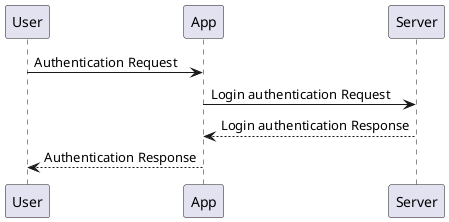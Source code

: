 @startuml Login
User -> App: Authentication Request
App -> Server: Login authentication Request
App <-- Server: Login authentication Response
User <-- App: Authentication Response
@enduml